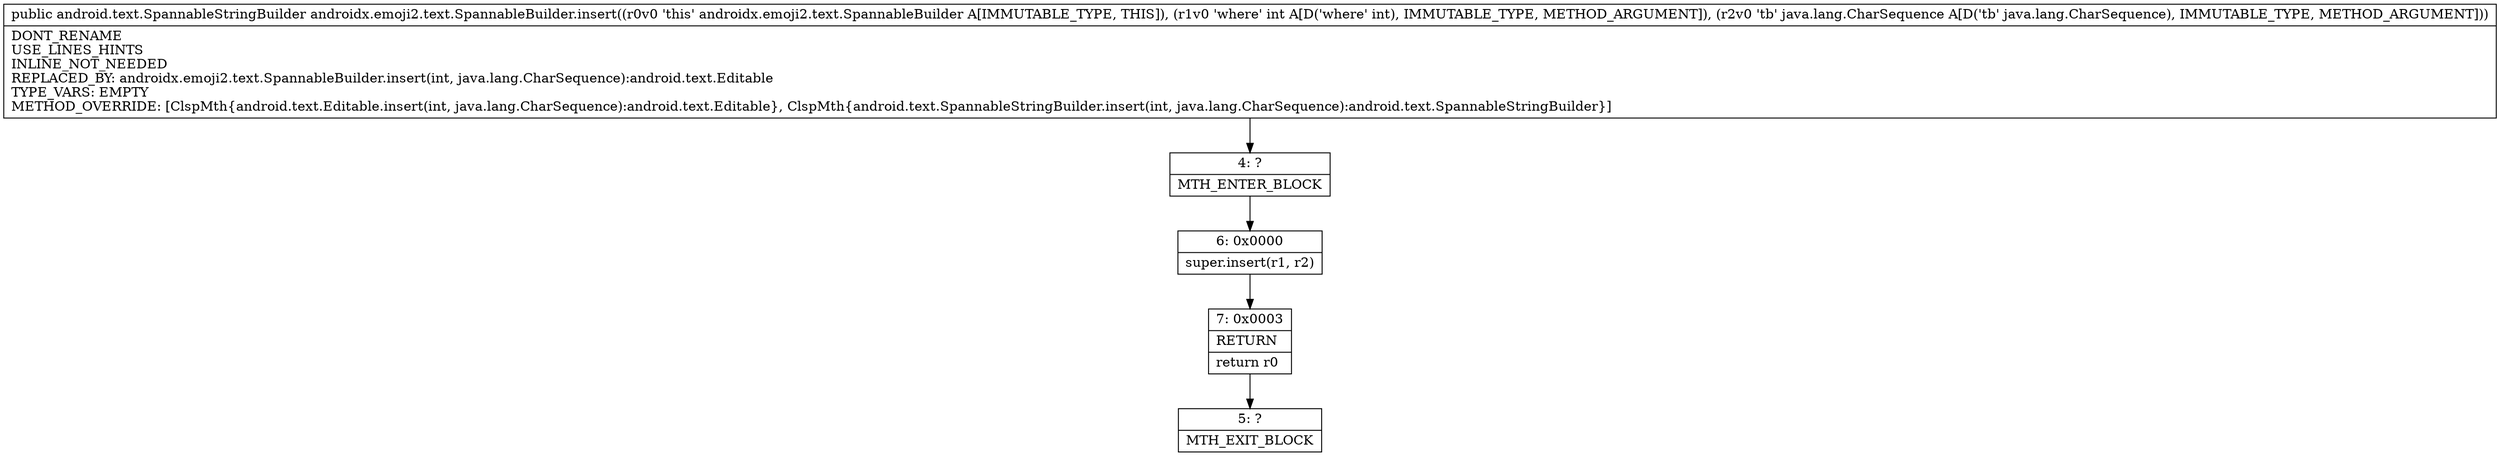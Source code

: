 digraph "CFG forandroidx.emoji2.text.SpannableBuilder.insert(ILjava\/lang\/CharSequence;)Landroid\/text\/SpannableStringBuilder;" {
Node_4 [shape=record,label="{4\:\ ?|MTH_ENTER_BLOCK\l}"];
Node_6 [shape=record,label="{6\:\ 0x0000|super.insert(r1, r2)\l}"];
Node_7 [shape=record,label="{7\:\ 0x0003|RETURN\l|return r0\l}"];
Node_5 [shape=record,label="{5\:\ ?|MTH_EXIT_BLOCK\l}"];
MethodNode[shape=record,label="{public android.text.SpannableStringBuilder androidx.emoji2.text.SpannableBuilder.insert((r0v0 'this' androidx.emoji2.text.SpannableBuilder A[IMMUTABLE_TYPE, THIS]), (r1v0 'where' int A[D('where' int), IMMUTABLE_TYPE, METHOD_ARGUMENT]), (r2v0 'tb' java.lang.CharSequence A[D('tb' java.lang.CharSequence), IMMUTABLE_TYPE, METHOD_ARGUMENT]))  | DONT_RENAME\lUSE_LINES_HINTS\lINLINE_NOT_NEEDED\lREPLACED_BY: androidx.emoji2.text.SpannableBuilder.insert(int, java.lang.CharSequence):android.text.Editable\lTYPE_VARS: EMPTY\lMETHOD_OVERRIDE: [ClspMth\{android.text.Editable.insert(int, java.lang.CharSequence):android.text.Editable\}, ClspMth\{android.text.SpannableStringBuilder.insert(int, java.lang.CharSequence):android.text.SpannableStringBuilder\}]\l}"];
MethodNode -> Node_4;Node_4 -> Node_6;
Node_6 -> Node_7;
Node_7 -> Node_5;
}

